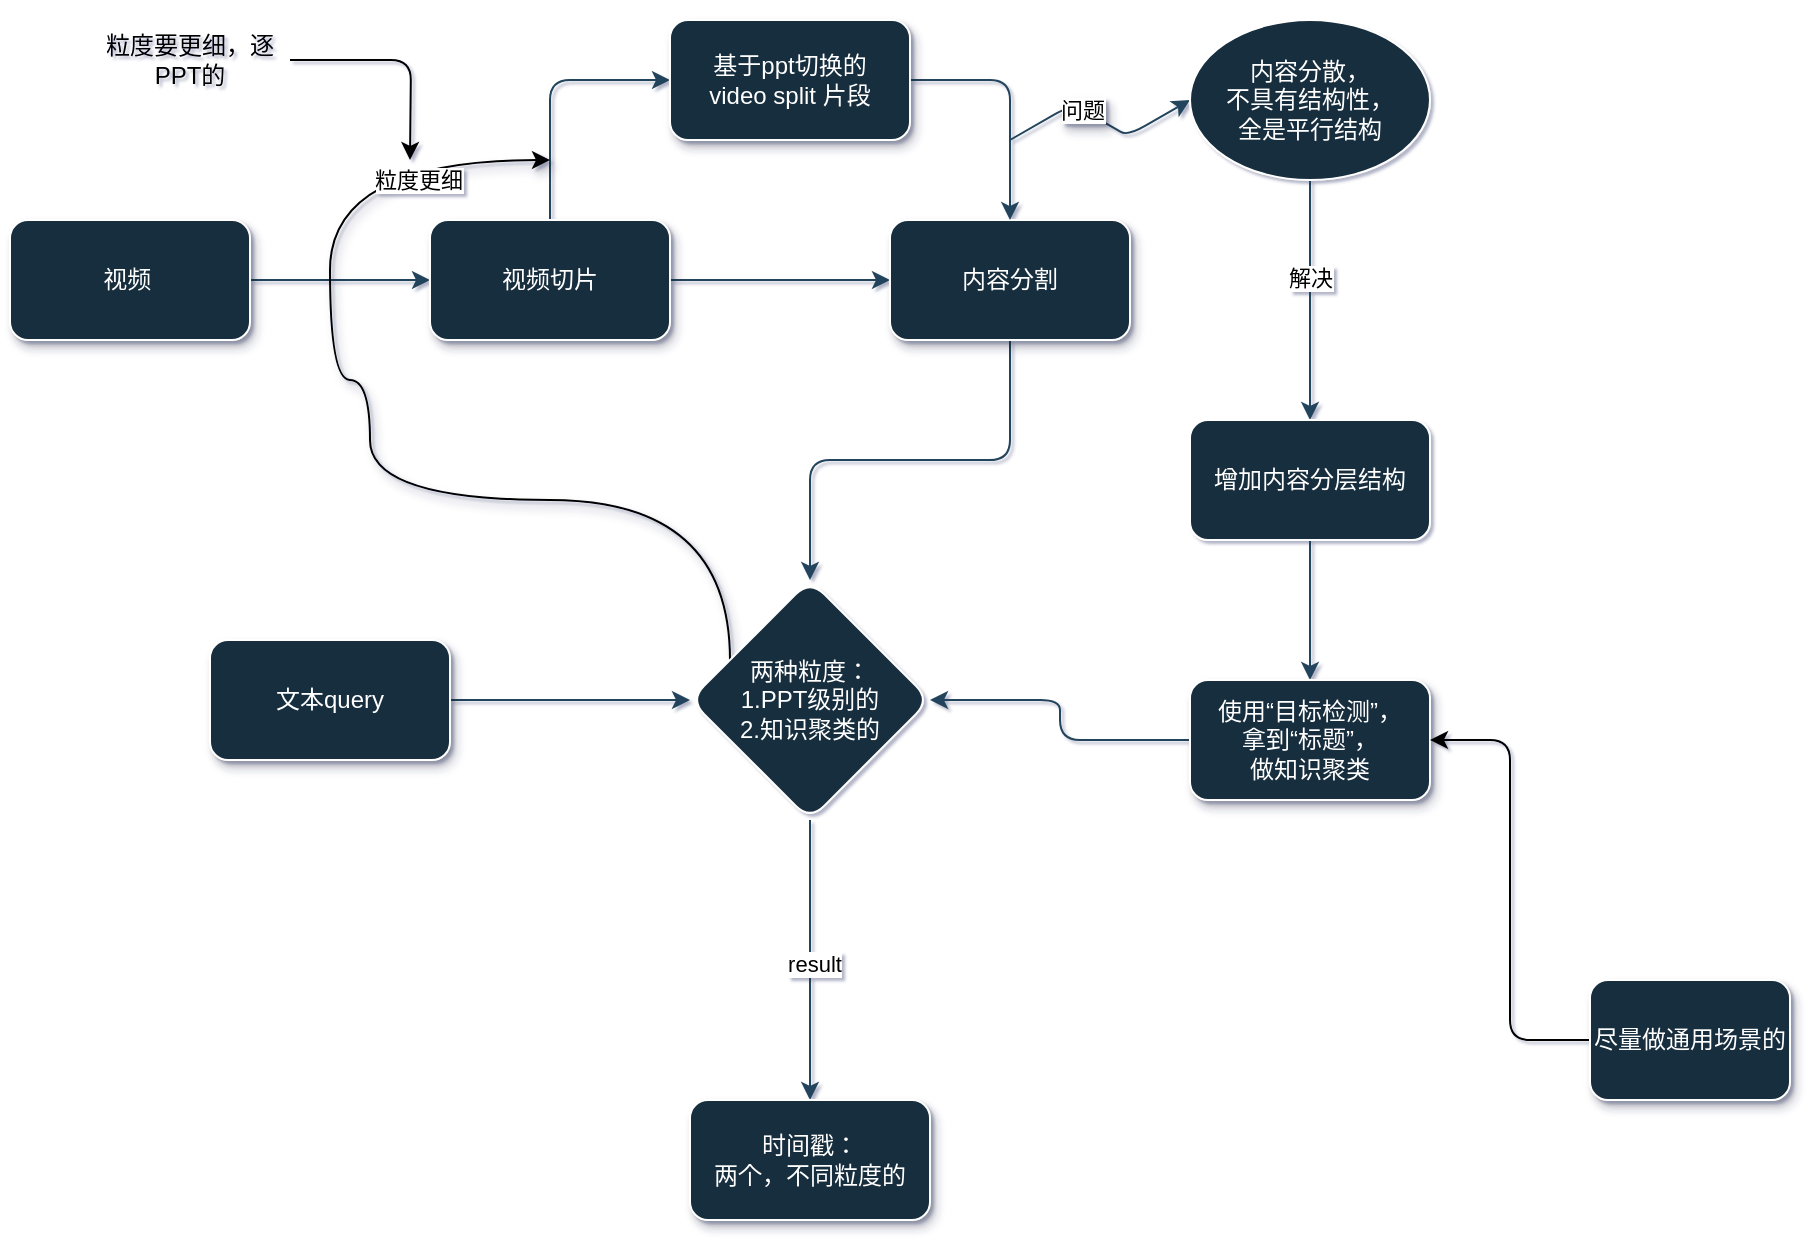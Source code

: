 <mxfile version="24.2.5" type="github">
  <diagram name="Page-1" id="SvD7BVEH1bEgYZNXX_WI">
    <mxGraphModel dx="1036" dy="561" grid="1" gridSize="10" guides="1" tooltips="1" connect="1" arrows="1" fold="1" page="1" pageScale="1" pageWidth="1169" pageHeight="827" math="0" shadow="1">
      <root>
        <mxCell id="0" />
        <mxCell id="1" parent="0" />
        <mxCell id="wE5h2Aiw5Ig8UwCzJGyg-6" style="edgeStyle=orthogonalEdgeStyle;rounded=1;orthogonalLoop=1;jettySize=auto;html=1;exitX=1;exitY=0.5;exitDx=0;exitDy=0;labelBackgroundColor=none;strokeColor=#23445D;fontColor=default;" parent="1" source="wE5h2Aiw5Ig8UwCzJGyg-1" target="wE5h2Aiw5Ig8UwCzJGyg-3" edge="1">
          <mxGeometry relative="1" as="geometry" />
        </mxCell>
        <mxCell id="wE5h2Aiw5Ig8UwCzJGyg-1" value="视频&lt;span style=&quot;white-space: pre;&quot;&gt;&#x9;&lt;/span&gt;" style="rounded=1;whiteSpace=wrap;html=1;shadow=1;labelBackgroundColor=none;fillColor=#182E3E;strokeColor=#FFFFFF;fontColor=#FFFFFF;" parent="1" vertex="1">
          <mxGeometry x="90" y="140" width="120" height="60" as="geometry" />
        </mxCell>
        <mxCell id="wE5h2Aiw5Ig8UwCzJGyg-7" style="edgeStyle=orthogonalEdgeStyle;rounded=1;orthogonalLoop=1;jettySize=auto;html=1;exitX=1;exitY=0.5;exitDx=0;exitDy=0;labelBackgroundColor=none;strokeColor=#23445D;fontColor=default;" parent="1" source="wE5h2Aiw5Ig8UwCzJGyg-3" target="wE5h2Aiw5Ig8UwCzJGyg-4" edge="1">
          <mxGeometry relative="1" as="geometry" />
        </mxCell>
        <mxCell id="wE5h2Aiw5Ig8UwCzJGyg-9" style="edgeStyle=orthogonalEdgeStyle;rounded=1;orthogonalLoop=1;jettySize=auto;html=1;exitX=0.5;exitY=0;exitDx=0;exitDy=0;entryX=0;entryY=0.5;entryDx=0;entryDy=0;labelBackgroundColor=none;strokeColor=#23445D;fontColor=default;" parent="1" source="wE5h2Aiw5Ig8UwCzJGyg-3" target="wE5h2Aiw5Ig8UwCzJGyg-8" edge="1">
          <mxGeometry relative="1" as="geometry" />
        </mxCell>
        <mxCell id="wE5h2Aiw5Ig8UwCzJGyg-3" value="视频切片" style="rounded=1;whiteSpace=wrap;html=1;shadow=1;labelBackgroundColor=none;fillColor=#182E3E;strokeColor=#FFFFFF;fontColor=#FFFFFF;" parent="1" vertex="1">
          <mxGeometry x="300" y="140" width="120" height="60" as="geometry" />
        </mxCell>
        <mxCell id="wE5h2Aiw5Ig8UwCzJGyg-25" style="edgeStyle=orthogonalEdgeStyle;rounded=1;orthogonalLoop=1;jettySize=auto;html=1;exitX=0.5;exitY=1;exitDx=0;exitDy=0;labelBackgroundColor=none;strokeColor=#23445D;fontColor=default;" parent="1" source="wE5h2Aiw5Ig8UwCzJGyg-4" target="wE5h2Aiw5Ig8UwCzJGyg-23" edge="1">
          <mxGeometry relative="1" as="geometry" />
        </mxCell>
        <mxCell id="wE5h2Aiw5Ig8UwCzJGyg-4" value="内容分&lt;span style=&quot;color: rgba(0, 0, 0, 0); font-family: monospace; font-size: 0px; text-align: start; text-wrap: nowrap;&quot;&gt;%3CmxGraphModel%3E%3Croot%3E%3CmxCell%20id%3D%220%22%2F%3E%3CmxCell%20id%3D%221%22%20parent%3D%220%22%2F%3E%3CmxCell%20id%3D%222%22%20value%3D%22%E8%A7%86%E9%A2%91%26lt%3Bspan%20style%3D%26quot%3Bwhite-space%3A%20pre%3B%26quot%3B%26gt%3B%26%239%3B%26lt%3B%2Fspan%26gt%3B%22%20style%3D%22rounded%3D0%3BwhiteSpace%3Dwrap%3Bhtml%3D1%3Bshadow%3D1%3B%22%20vertex%3D%221%22%20parent%3D%221%22%3E%3CmxGeometry%20x%3D%2290%22%20y%3D%22140%22%20width%3D%22120%22%20height%3D%2260%22%20as%3D%22geometry%22%2F%3E%3C%2FmxCell%3E%3C%2Froot%3E%3C%2FmxGraphModel%3E&lt;/span&gt;割" style="rounded=1;whiteSpace=wrap;html=1;shadow=1;labelBackgroundColor=none;fillColor=#182E3E;strokeColor=#FFFFFF;fontColor=#FFFFFF;" parent="1" vertex="1">
          <mxGeometry x="530" y="140" width="120" height="60" as="geometry" />
        </mxCell>
        <mxCell id="wE5h2Aiw5Ig8UwCzJGyg-10" style="edgeStyle=orthogonalEdgeStyle;rounded=1;orthogonalLoop=1;jettySize=auto;html=1;exitX=1;exitY=0.5;exitDx=0;exitDy=0;entryX=0.5;entryY=0;entryDx=0;entryDy=0;labelBackgroundColor=none;strokeColor=#23445D;fontColor=default;" parent="1" source="wE5h2Aiw5Ig8UwCzJGyg-8" target="wE5h2Aiw5Ig8UwCzJGyg-4" edge="1">
          <mxGeometry relative="1" as="geometry" />
        </mxCell>
        <mxCell id="wE5h2Aiw5Ig8UwCzJGyg-8" value="基于ppt切换的&lt;div&gt;video split 片段&lt;/div&gt;" style="rounded=1;whiteSpace=wrap;html=1;shadow=1;labelBackgroundColor=none;fillColor=#182E3E;strokeColor=#FFFFFF;fontColor=#FFFFFF;" parent="1" vertex="1">
          <mxGeometry x="420" y="40" width="120" height="60" as="geometry" />
        </mxCell>
        <mxCell id="wE5h2Aiw5Ig8UwCzJGyg-14" style="edgeStyle=isometricEdgeStyle;rounded=1;orthogonalLoop=1;jettySize=auto;html=1;elbow=horizontal;entryX=0;entryY=0.5;entryDx=0;entryDy=0;labelBackgroundColor=none;strokeColor=#23445D;fontColor=default;" parent="1" target="wE5h2Aiw5Ig8UwCzJGyg-12" edge="1">
          <mxGeometry relative="1" as="geometry">
            <mxPoint x="590" y="100" as="sourcePoint" />
          </mxGeometry>
        </mxCell>
        <mxCell id="wE5h2Aiw5Ig8UwCzJGyg-16" value="问题" style="edgeLabel;html=1;align=center;verticalAlign=middle;resizable=0;points=[];rounded=1;textShadow=1;" parent="wE5h2Aiw5Ig8UwCzJGyg-14" vertex="1" connectable="0">
          <mxGeometry x="-0.199" relative="1" as="geometry">
            <mxPoint as="offset" />
          </mxGeometry>
        </mxCell>
        <mxCell id="wE5h2Aiw5Ig8UwCzJGyg-17" style="edgeStyle=orthogonalEdgeStyle;rounded=1;orthogonalLoop=1;jettySize=auto;html=1;exitX=0.5;exitY=1;exitDx=0;exitDy=0;labelBackgroundColor=none;strokeColor=#23445D;fontColor=default;" parent="1" source="wE5h2Aiw5Ig8UwCzJGyg-12" target="wE5h2Aiw5Ig8UwCzJGyg-15" edge="1">
          <mxGeometry relative="1" as="geometry" />
        </mxCell>
        <mxCell id="wE5h2Aiw5Ig8UwCzJGyg-18" value="解决" style="edgeLabel;html=1;align=center;verticalAlign=middle;resizable=0;points=[];rounded=1;" parent="wE5h2Aiw5Ig8UwCzJGyg-17" vertex="1" connectable="0">
          <mxGeometry x="-0.183" relative="1" as="geometry">
            <mxPoint as="offset" />
          </mxGeometry>
        </mxCell>
        <mxCell id="wE5h2Aiw5Ig8UwCzJGyg-12" value="内容分散，&lt;div&gt;不具有结构性，&lt;br&gt;全是平行结构&lt;/div&gt;" style="ellipse;whiteSpace=wrap;html=1;labelBackgroundColor=none;fillColor=#182E3E;strokeColor=#FFFFFF;fontColor=#FFFFFF;rounded=1;" parent="1" vertex="1">
          <mxGeometry x="680" y="40" width="120" height="80" as="geometry" />
        </mxCell>
        <mxCell id="wE5h2Aiw5Ig8UwCzJGyg-22" style="edgeStyle=orthogonalEdgeStyle;rounded=1;orthogonalLoop=1;jettySize=auto;html=1;entryX=0.5;entryY=0;entryDx=0;entryDy=0;labelBackgroundColor=none;strokeColor=#23445D;fontColor=default;" parent="1" source="wE5h2Aiw5Ig8UwCzJGyg-15" target="wE5h2Aiw5Ig8UwCzJGyg-21" edge="1">
          <mxGeometry relative="1" as="geometry" />
        </mxCell>
        <mxCell id="wE5h2Aiw5Ig8UwCzJGyg-15" value="增加内容分层结构" style="rounded=1;whiteSpace=wrap;html=1;labelBackgroundColor=none;fillColor=#182E3E;strokeColor=#FFFFFF;fontColor=#FFFFFF;" parent="1" vertex="1">
          <mxGeometry x="680" y="240" width="120" height="60" as="geometry" />
        </mxCell>
        <mxCell id="wE5h2Aiw5Ig8UwCzJGyg-26" style="edgeStyle=orthogonalEdgeStyle;rounded=1;orthogonalLoop=1;jettySize=auto;html=1;exitX=0;exitY=0.5;exitDx=0;exitDy=0;entryX=1;entryY=0.5;entryDx=0;entryDy=0;labelBackgroundColor=none;strokeColor=#23445D;fontColor=default;" parent="1" source="wE5h2Aiw5Ig8UwCzJGyg-21" target="wE5h2Aiw5Ig8UwCzJGyg-23" edge="1">
          <mxGeometry relative="1" as="geometry" />
        </mxCell>
        <mxCell id="wE5h2Aiw5Ig8UwCzJGyg-21" value="使用“目标检测”，&lt;div&gt;拿到“标题”，&lt;/div&gt;&lt;div&gt;做知识聚类&lt;/div&gt;" style="rounded=1;whiteSpace=wrap;html=1;shadow=1;labelBackgroundColor=none;fillColor=#182E3E;strokeColor=#FFFFFF;fontColor=#FFFFFF;" parent="1" vertex="1">
          <mxGeometry x="680" y="370" width="120" height="60" as="geometry" />
        </mxCell>
        <mxCell id="wE5h2Aiw5Ig8UwCzJGyg-30" style="edgeStyle=orthogonalEdgeStyle;rounded=1;orthogonalLoop=1;jettySize=auto;html=1;exitX=0.5;exitY=1;exitDx=0;exitDy=0;labelBackgroundColor=none;strokeColor=#23445D;fontColor=default;" parent="1" source="wE5h2Aiw5Ig8UwCzJGyg-23" target="wE5h2Aiw5Ig8UwCzJGyg-29" edge="1">
          <mxGeometry relative="1" as="geometry" />
        </mxCell>
        <mxCell id="wE5h2Aiw5Ig8UwCzJGyg-31" value="result" style="edgeLabel;html=1;align=center;verticalAlign=middle;resizable=0;points=[];rounded=1;" parent="wE5h2Aiw5Ig8UwCzJGyg-30" vertex="1" connectable="0">
          <mxGeometry x="0.029" y="2" relative="1" as="geometry">
            <mxPoint as="offset" />
          </mxGeometry>
        </mxCell>
        <mxCell id="W3EzcoGA5SosJBNZIoi4-5" style="edgeStyle=orthogonalEdgeStyle;rounded=0;orthogonalLoop=1;jettySize=auto;html=1;jumpStyle=arc;jumpSize=8;shadow=1;flowAnimation=0;elbow=vertical;curved=1;" edge="1" parent="1" source="wE5h2Aiw5Ig8UwCzJGyg-23">
          <mxGeometry relative="1" as="geometry">
            <mxPoint x="460" y="350" as="sourcePoint" />
            <mxPoint x="360" y="110" as="targetPoint" />
            <Array as="points">
              <mxPoint x="450" y="280" />
              <mxPoint x="270" y="280" />
              <mxPoint x="270" y="220" />
              <mxPoint x="250" y="220" />
              <mxPoint x="250" y="110" />
            </Array>
          </mxGeometry>
        </mxCell>
        <mxCell id="W3EzcoGA5SosJBNZIoi4-8" value="粒度更细" style="edgeLabel;html=1;align=center;verticalAlign=middle;resizable=0;points=[];rounded=1;" vertex="1" connectable="0" parent="W3EzcoGA5SosJBNZIoi4-5">
          <mxGeometry x="0.765" y="-10" relative="1" as="geometry">
            <mxPoint as="offset" />
          </mxGeometry>
        </mxCell>
        <mxCell id="wE5h2Aiw5Ig8UwCzJGyg-23" value="两种粒度：&lt;div&gt;1.PPT级别的&lt;/div&gt;&lt;div&gt;2.知识聚类的&lt;/div&gt;" style="rhombus;whiteSpace=wrap;html=1;labelBackgroundColor=none;fillColor=#182E3E;strokeColor=#FFFFFF;fontColor=#FFFFFF;rounded=1;" parent="1" vertex="1">
          <mxGeometry x="430" y="320" width="120" height="120" as="geometry" />
        </mxCell>
        <mxCell id="wE5h2Aiw5Ig8UwCzJGyg-28" style="edgeStyle=orthogonalEdgeStyle;rounded=1;orthogonalLoop=1;jettySize=auto;html=1;entryX=0;entryY=0.5;entryDx=0;entryDy=0;labelBackgroundColor=none;strokeColor=#23445D;fontColor=default;" parent="1" source="wE5h2Aiw5Ig8UwCzJGyg-27" target="wE5h2Aiw5Ig8UwCzJGyg-23" edge="1">
          <mxGeometry relative="1" as="geometry" />
        </mxCell>
        <mxCell id="wE5h2Aiw5Ig8UwCzJGyg-27" value="文本query" style="rounded=1;whiteSpace=wrap;html=1;shadow=1;labelBackgroundColor=none;fillColor=#182E3E;strokeColor=#FFFFFF;fontColor=#FFFFFF;" parent="1" vertex="1">
          <mxGeometry x="190" y="350" width="120" height="60" as="geometry" />
        </mxCell>
        <mxCell id="wE5h2Aiw5Ig8UwCzJGyg-29" value="时间戳：&lt;div&gt;两个，不同粒度的&lt;/div&gt;" style="rounded=1;whiteSpace=wrap;html=1;shadow=1;labelBackgroundColor=none;fillColor=#182E3E;strokeColor=#FFFFFF;fontColor=#FFFFFF;" parent="1" vertex="1">
          <mxGeometry x="430" y="580" width="120" height="60" as="geometry" />
        </mxCell>
        <mxCell id="W3EzcoGA5SosJBNZIoi4-18" style="edgeStyle=orthogonalEdgeStyle;rounded=1;orthogonalLoop=1;jettySize=auto;html=1;" edge="1" parent="1" source="W3EzcoGA5SosJBNZIoi4-15">
          <mxGeometry relative="1" as="geometry">
            <mxPoint x="290" y="110" as="targetPoint" />
          </mxGeometry>
        </mxCell>
        <mxCell id="W3EzcoGA5SosJBNZIoi4-15" value="粒度要更细，逐PPT的" style="text;html=1;align=center;verticalAlign=middle;whiteSpace=wrap;rounded=0;" vertex="1" parent="1">
          <mxGeometry x="130" y="30" width="100" height="60" as="geometry" />
        </mxCell>
        <mxCell id="W3EzcoGA5SosJBNZIoi4-20" style="edgeStyle=orthogonalEdgeStyle;rounded=1;orthogonalLoop=1;jettySize=auto;html=1;entryX=1;entryY=0.5;entryDx=0;entryDy=0;" edge="1" parent="1" source="W3EzcoGA5SosJBNZIoi4-19" target="wE5h2Aiw5Ig8UwCzJGyg-21">
          <mxGeometry relative="1" as="geometry" />
        </mxCell>
        <mxCell id="W3EzcoGA5SosJBNZIoi4-19" value="尽量做通用场景的" style="rounded=1;whiteSpace=wrap;html=1;shadow=1;strokeColor=#FFFFFF;align=center;verticalAlign=middle;fontFamily=Helvetica;fontSize=12;fontColor=#FFFFFF;labelBackgroundColor=none;fillColor=#182E3E;" vertex="1" parent="1">
          <mxGeometry x="880" y="520" width="100" height="60" as="geometry" />
        </mxCell>
      </root>
    </mxGraphModel>
  </diagram>
</mxfile>
